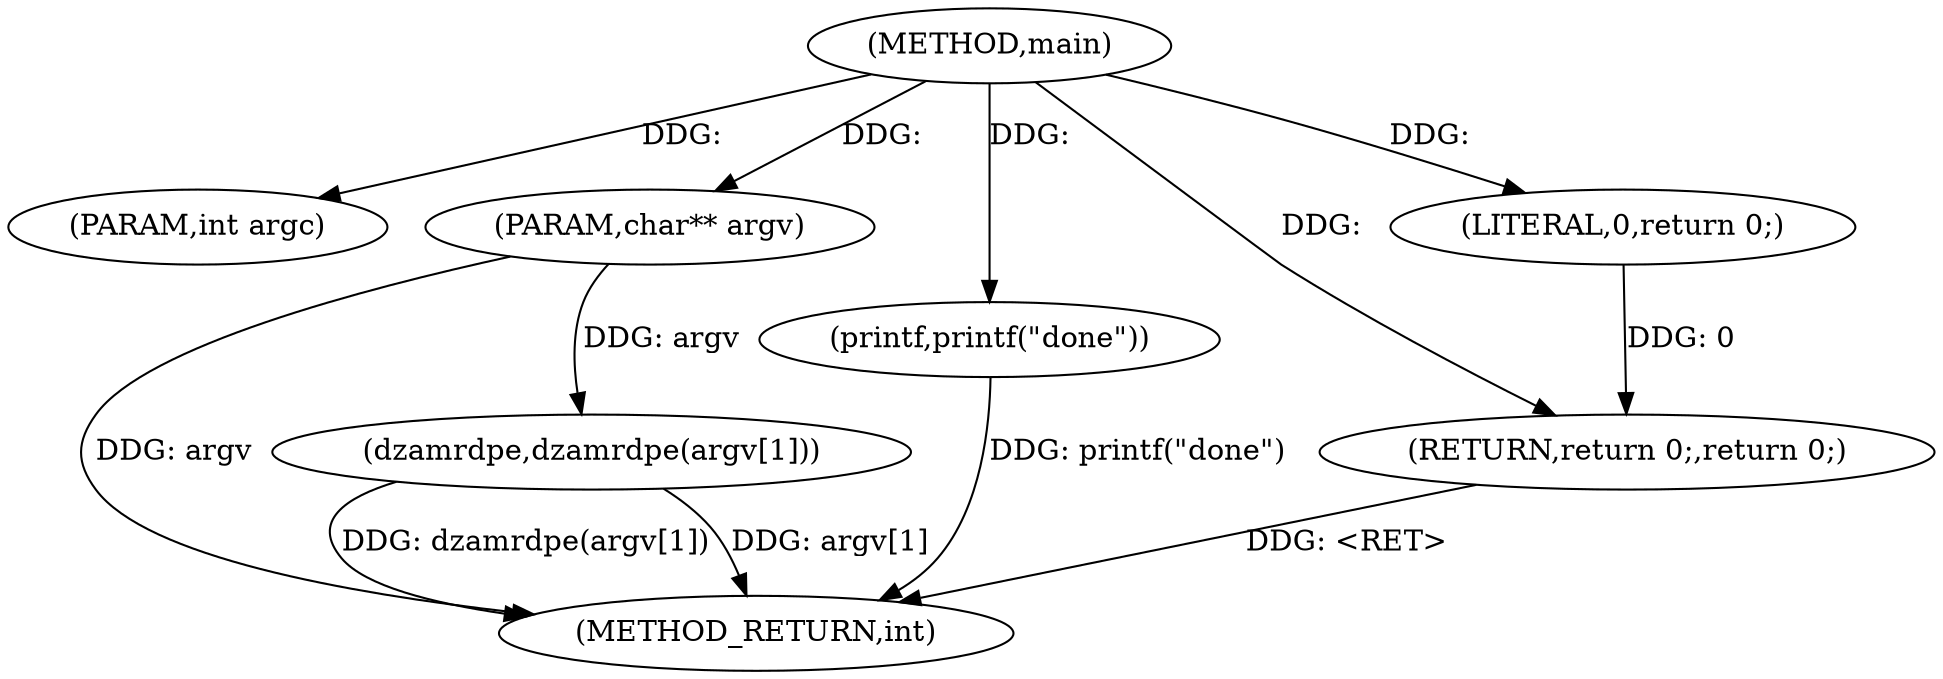 digraph main {  
"6640827866535718848" [label = "(METHOD,main)" ]
"6640827866535718860" [label = "(METHOD_RETURN,int)" ]
"6640827866535718849" [label = "(PARAM,int argc)" ]
"6640827866535718850" [label = "(PARAM,char** argv)" ]
"6640827866535718852" [label = "(dzamrdpe,dzamrdpe(argv[1]))" ]
"6640827866535718856" [label = "(printf,printf(\"done\"))" ]
"6640827866535718858" [label = "(RETURN,return 0;,return 0;)" ]
"6640827866535718859" [label = "(LITERAL,0,return 0;)" ]
  "6640827866535718858" -> "6640827866535718860"  [ label = "DDG: <RET>"] 
  "6640827866535718856" -> "6640827866535718860"  [ label = "DDG: printf(\"done\")"] 
  "6640827866535718852" -> "6640827866535718860"  [ label = "DDG: dzamrdpe(argv[1])"] 
  "6640827866535718852" -> "6640827866535718860"  [ label = "DDG: argv[1]"] 
  "6640827866535718850" -> "6640827866535718860"  [ label = "DDG: argv"] 
  "6640827866535718848" -> "6640827866535718849"  [ label = "DDG: "] 
  "6640827866535718848" -> "6640827866535718850"  [ label = "DDG: "] 
  "6640827866535718850" -> "6640827866535718852"  [ label = "DDG: argv"] 
  "6640827866535718848" -> "6640827866535718856"  [ label = "DDG: "] 
  "6640827866535718859" -> "6640827866535718858"  [ label = "DDG: 0"] 
  "6640827866535718848" -> "6640827866535718858"  [ label = "DDG: "] 
  "6640827866535718848" -> "6640827866535718859"  [ label = "DDG: "] 
}
